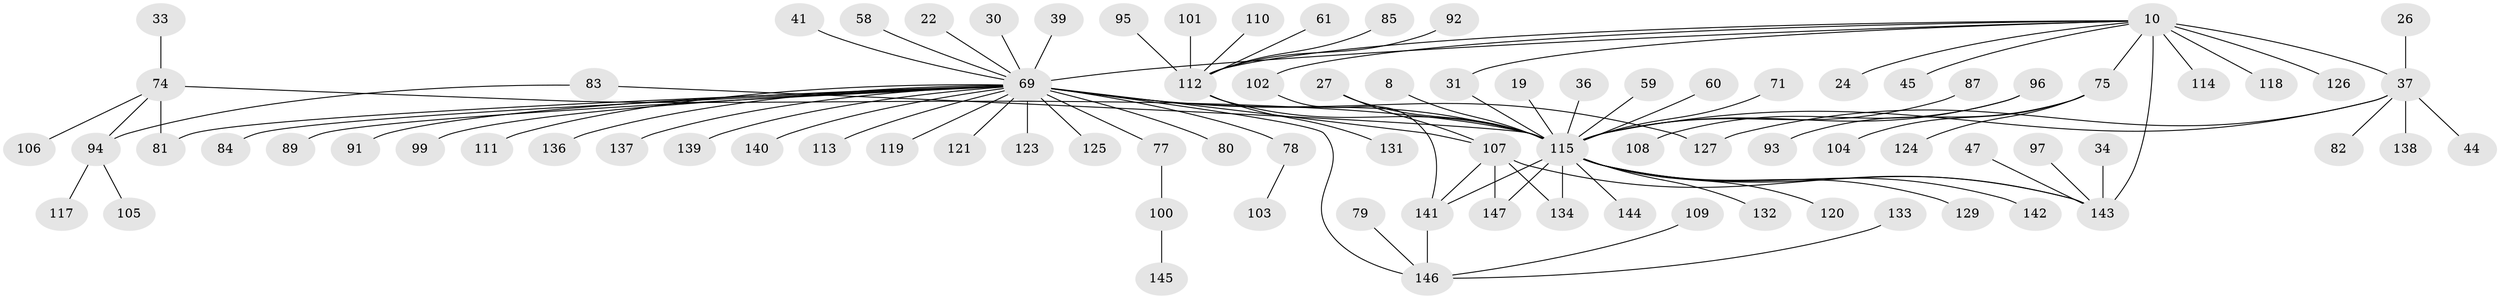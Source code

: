 // original degree distribution, {14: 0.006802721088435374, 2: 0.272108843537415, 11: 0.013605442176870748, 4: 0.06802721088435375, 15: 0.006802721088435374, 20: 0.006802721088435374, 1: 0.46258503401360546, 24: 0.006802721088435374, 5: 0.034013605442176874, 8: 0.013605442176870748, 6: 0.013605442176870748, 3: 0.07482993197278912, 7: 0.02040816326530612}
// Generated by graph-tools (version 1.1) at 2025/51/03/04/25 21:51:40]
// undirected, 88 vertices, 101 edges
graph export_dot {
graph [start="1"]
  node [color=gray90,style=filled];
  8;
  10 [super="+2+1"];
  19;
  22;
  24;
  26;
  27;
  30;
  31;
  33;
  34;
  36;
  37 [super="+3+21"];
  39;
  41;
  44;
  45;
  47;
  58;
  59;
  60;
  61;
  69 [super="+17+5+67+56"];
  71;
  74 [super="+16"];
  75 [super="+70+72"];
  77;
  78 [super="+64"];
  79;
  80;
  81;
  82;
  83 [super="+46"];
  84;
  85;
  87 [super="+13"];
  89;
  91 [super="+88"];
  92;
  93;
  94;
  95;
  96 [super="+90"];
  97;
  99;
  100;
  101;
  102 [super="+49+86"];
  103;
  104;
  105;
  106;
  107 [super="+63"];
  108;
  109;
  110;
  111;
  112 [super="+68+51+55"];
  113;
  114;
  115 [super="+9+7+98"];
  117;
  118;
  119;
  120;
  121;
  123;
  124;
  125 [super="+6"];
  126;
  127 [super="+23"];
  129;
  131;
  132;
  133;
  134;
  136 [super="+28"];
  137;
  138;
  139;
  140;
  141 [super="+66+135"];
  142 [super="+40"];
  143 [super="+29+25+116+130"];
  144 [super="+43"];
  145;
  146 [super="+73"];
  147;
  8 -- 115;
  10 -- 114;
  10 -- 37 [weight=3];
  10 -- 69 [weight=2];
  10 -- 45;
  10 -- 143 [weight=3];
  10 -- 118;
  10 -- 24;
  10 -- 126;
  10 -- 31;
  10 -- 112;
  10 -- 75;
  10 -- 102;
  19 -- 115;
  22 -- 69;
  26 -- 37;
  27 -- 107;
  27 -- 115;
  30 -- 69;
  31 -- 115;
  33 -- 74;
  34 -- 143;
  36 -- 115;
  37 -- 138;
  37 -- 44;
  37 -- 82;
  37 -- 115 [weight=3];
  37 -- 127;
  39 -- 69;
  41 -- 69;
  47 -- 143;
  58 -- 69;
  59 -- 115;
  60 -- 115;
  61 -- 112;
  69 -- 81;
  69 -- 99 [weight=2];
  69 -- 107 [weight=4];
  69 -- 119 [weight=2];
  69 -- 123 [weight=2];
  69 -- 113;
  69 -- 115 [weight=8];
  69 -- 89 [weight=2];
  69 -- 140;
  69 -- 77;
  69 -- 121;
  69 -- 127;
  69 -- 146;
  69 -- 125;
  69 -- 139;
  69 -- 80;
  69 -- 84;
  69 -- 91 [weight=2];
  69 -- 111;
  69 -- 136;
  69 -- 78;
  69 -- 137;
  71 -- 115;
  74 -- 81;
  74 -- 106;
  74 -- 94;
  74 -- 115 [weight=2];
  75 -- 93;
  75 -- 124;
  75 -- 104;
  77 -- 100;
  78 -- 103;
  79 -- 146;
  83 -- 94;
  83 -- 115;
  85 -- 112;
  87 -- 115;
  92 -- 112;
  94 -- 105;
  94 -- 117;
  95 -- 112;
  96 -- 115;
  96 -- 108;
  97 -- 143;
  100 -- 145;
  101 -- 112;
  102 -- 141;
  107 -- 143;
  107 -- 147;
  107 -- 134;
  107 -- 141 [weight=2];
  109 -- 146;
  110 -- 112;
  112 -- 131;
  112 -- 115 [weight=3];
  115 -- 132;
  115 -- 134;
  115 -- 143 [weight=4];
  115 -- 120;
  115 -- 129;
  115 -- 142 [weight=2];
  115 -- 147;
  115 -- 144;
  115 -- 141 [weight=3];
  133 -- 146;
  141 -- 146;
}
